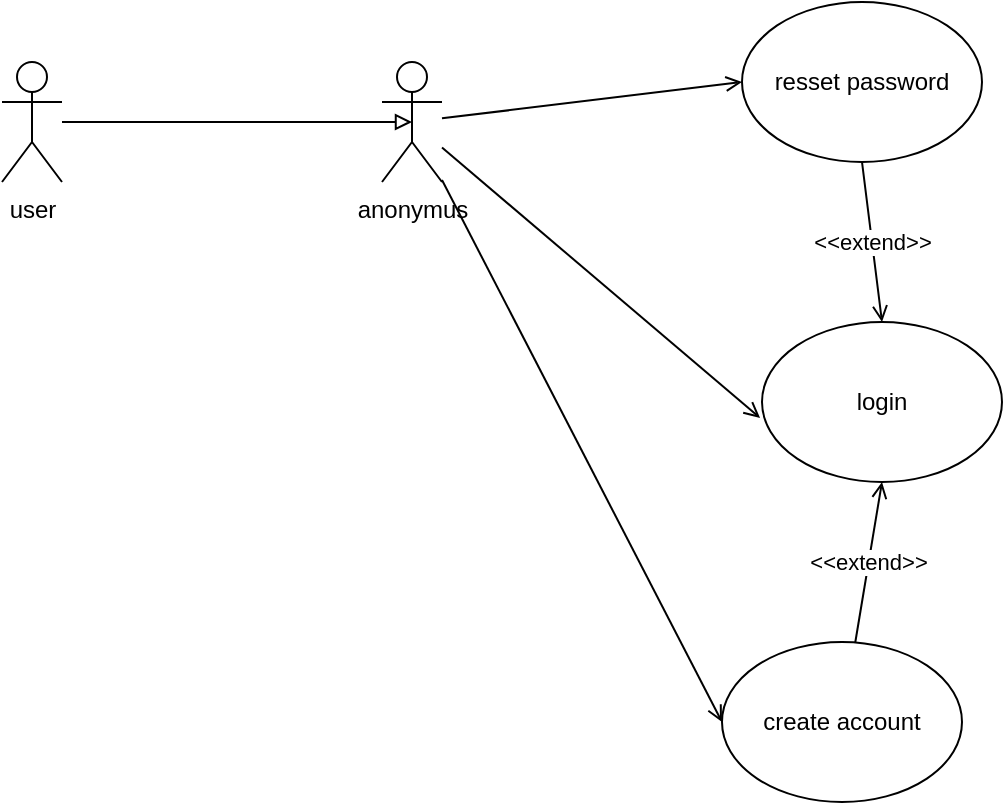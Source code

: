 <mxfile version="15.5.4" type="embed"><diagram id="LAWP7Q3Ea5RS2r_GDeiX" name="Page-1"><mxGraphModel dx="2648" dy="1900" grid="1" gridSize="10" guides="1" tooltips="1" connect="1" arrows="1" fold="1" page="1" pageScale="1" pageWidth="850" pageHeight="1100" math="0" shadow="0"><root><mxCell id="0"/><mxCell id="1" parent="0"/><mxCell id="16" style="edgeStyle=none;rounded=0;orthogonalLoop=1;jettySize=auto;html=1;entryX=0.5;entryY=0.5;entryDx=0;entryDy=0;entryPerimeter=0;endArrow=block;endFill=0;" edge="1" parent="1" source="2" target="4"><mxGeometry relative="1" as="geometry"/></mxCell><mxCell id="2" value="user" style="shape=umlActor;verticalLabelPosition=bottom;verticalAlign=top;html=1;outlineConnect=0;" parent="1" vertex="1"><mxGeometry x="-100" y="-150" width="30" height="60" as="geometry"/></mxCell><mxCell id="8" style="edgeStyle=none;rounded=0;orthogonalLoop=1;jettySize=auto;html=1;entryX=0;entryY=0.5;entryDx=0;entryDy=0;endArrow=open;endFill=0;" edge="1" parent="1" source="4" target="7"><mxGeometry relative="1" as="geometry"/></mxCell><mxCell id="11" style="edgeStyle=none;rounded=0;orthogonalLoop=1;jettySize=auto;html=1;entryX=-0.008;entryY=0.6;entryDx=0;entryDy=0;entryPerimeter=0;endArrow=open;endFill=0;" edge="1" parent="1" source="4" target="10"><mxGeometry relative="1" as="geometry"/></mxCell><mxCell id="14" style="edgeStyle=none;rounded=0;orthogonalLoop=1;jettySize=auto;html=1;entryX=0;entryY=0.5;entryDx=0;entryDy=0;endArrow=open;endFill=0;" edge="1" parent="1" source="4" target="13"><mxGeometry relative="1" as="geometry"/></mxCell><mxCell id="4" value="anonymus" style="shape=umlActor;verticalLabelPosition=bottom;verticalAlign=top;html=1;outlineConnect=0;" vertex="1" parent="1"><mxGeometry x="90" y="-150" width="30" height="60" as="geometry"/></mxCell><mxCell id="17" value="&amp;lt;&amp;lt;extend&amp;gt;&amp;gt;" style="edgeStyle=none;rounded=0;orthogonalLoop=1;jettySize=auto;html=1;entryX=0.5;entryY=1;entryDx=0;entryDy=0;endArrow=open;endFill=0;" edge="1" parent="1" source="7" target="10"><mxGeometry relative="1" as="geometry"/></mxCell><mxCell id="7" value="create account" style="ellipse;whiteSpace=wrap;html=1;" vertex="1" parent="1"><mxGeometry x="260" y="140" width="120" height="80" as="geometry"/></mxCell><mxCell id="10" value="login" style="ellipse;whiteSpace=wrap;html=1;" vertex="1" parent="1"><mxGeometry x="280" y="-20" width="120" height="80" as="geometry"/></mxCell><mxCell id="15" value="&amp;lt;&amp;lt;extend&amp;gt;&amp;gt;" style="edgeStyle=none;rounded=0;orthogonalLoop=1;jettySize=auto;html=1;entryX=0.5;entryY=0;entryDx=0;entryDy=0;endArrow=open;endFill=0;exitX=0.5;exitY=1;exitDx=0;exitDy=0;" edge="1" parent="1" source="13" target="10"><mxGeometry relative="1" as="geometry"><mxPoint x="346.927" y="-40.002" as="sourcePoint"/></mxGeometry></mxCell><mxCell id="13" value="resset password" style="ellipse;whiteSpace=wrap;html=1;" vertex="1" parent="1"><mxGeometry x="270" y="-180" width="120" height="80" as="geometry"/></mxCell></root></mxGraphModel></diagram></mxfile>